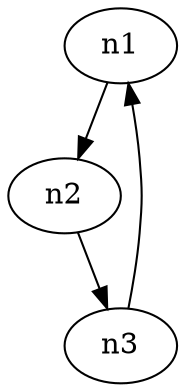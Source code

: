 digraph test {
  n1 [id=1 name="foo" type="A"];
  n2 [id=2 name="bar" type="B"];
  n3 [id=3 name="baz" type="C"];
  n1 -> n2;
  n2 -> n3;
  n3 -> n1;
}
